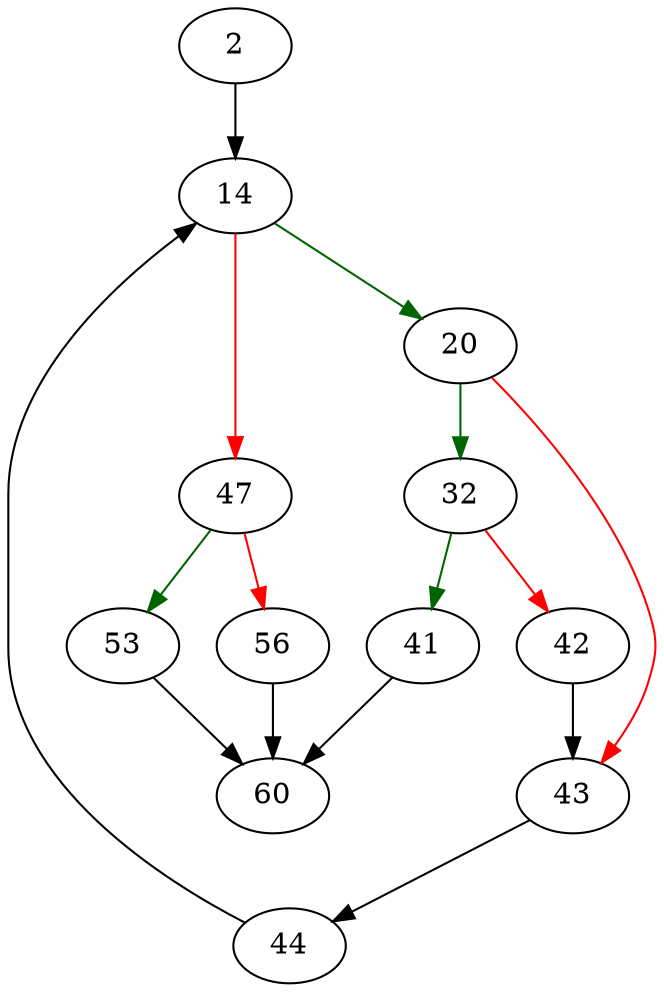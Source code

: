 strict digraph "exprNodeIsConstantOrGroupBy" {
	// Node definitions.
	2 [entry=true];
	14;
	20;
	47;
	32;
	43;
	41;
	42;
	60;
	44;
	53;
	56;

	// Edge definitions.
	2 -> 14;
	14 -> 20 [
		color=darkgreen
		cond=true
	];
	14 -> 47 [
		color=red
		cond=false
	];
	20 -> 32 [
		color=darkgreen
		cond=true
	];
	20 -> 43 [
		color=red
		cond=false
	];
	47 -> 53 [
		color=darkgreen
		cond=true
	];
	47 -> 56 [
		color=red
		cond=false
	];
	32 -> 41 [
		color=darkgreen
		cond=true
	];
	32 -> 42 [
		color=red
		cond=false
	];
	43 -> 44;
	41 -> 60;
	42 -> 43;
	44 -> 14;
	53 -> 60;
	56 -> 60;
}